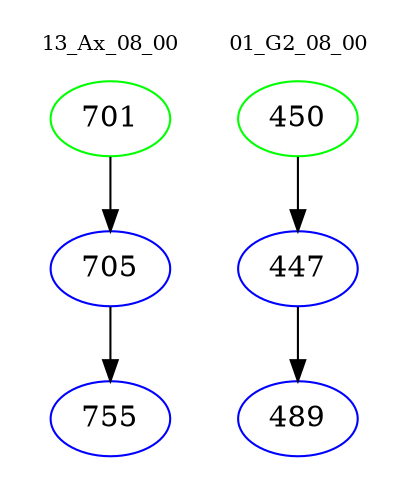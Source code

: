 digraph{
subgraph cluster_0 {
color = white
label = "13_Ax_08_00";
fontsize=10;
T0_701 [label="701", color="green"]
T0_701 -> T0_705 [color="black"]
T0_705 [label="705", color="blue"]
T0_705 -> T0_755 [color="black"]
T0_755 [label="755", color="blue"]
}
subgraph cluster_1 {
color = white
label = "01_G2_08_00";
fontsize=10;
T1_450 [label="450", color="green"]
T1_450 -> T1_447 [color="black"]
T1_447 [label="447", color="blue"]
T1_447 -> T1_489 [color="black"]
T1_489 [label="489", color="blue"]
}
}
